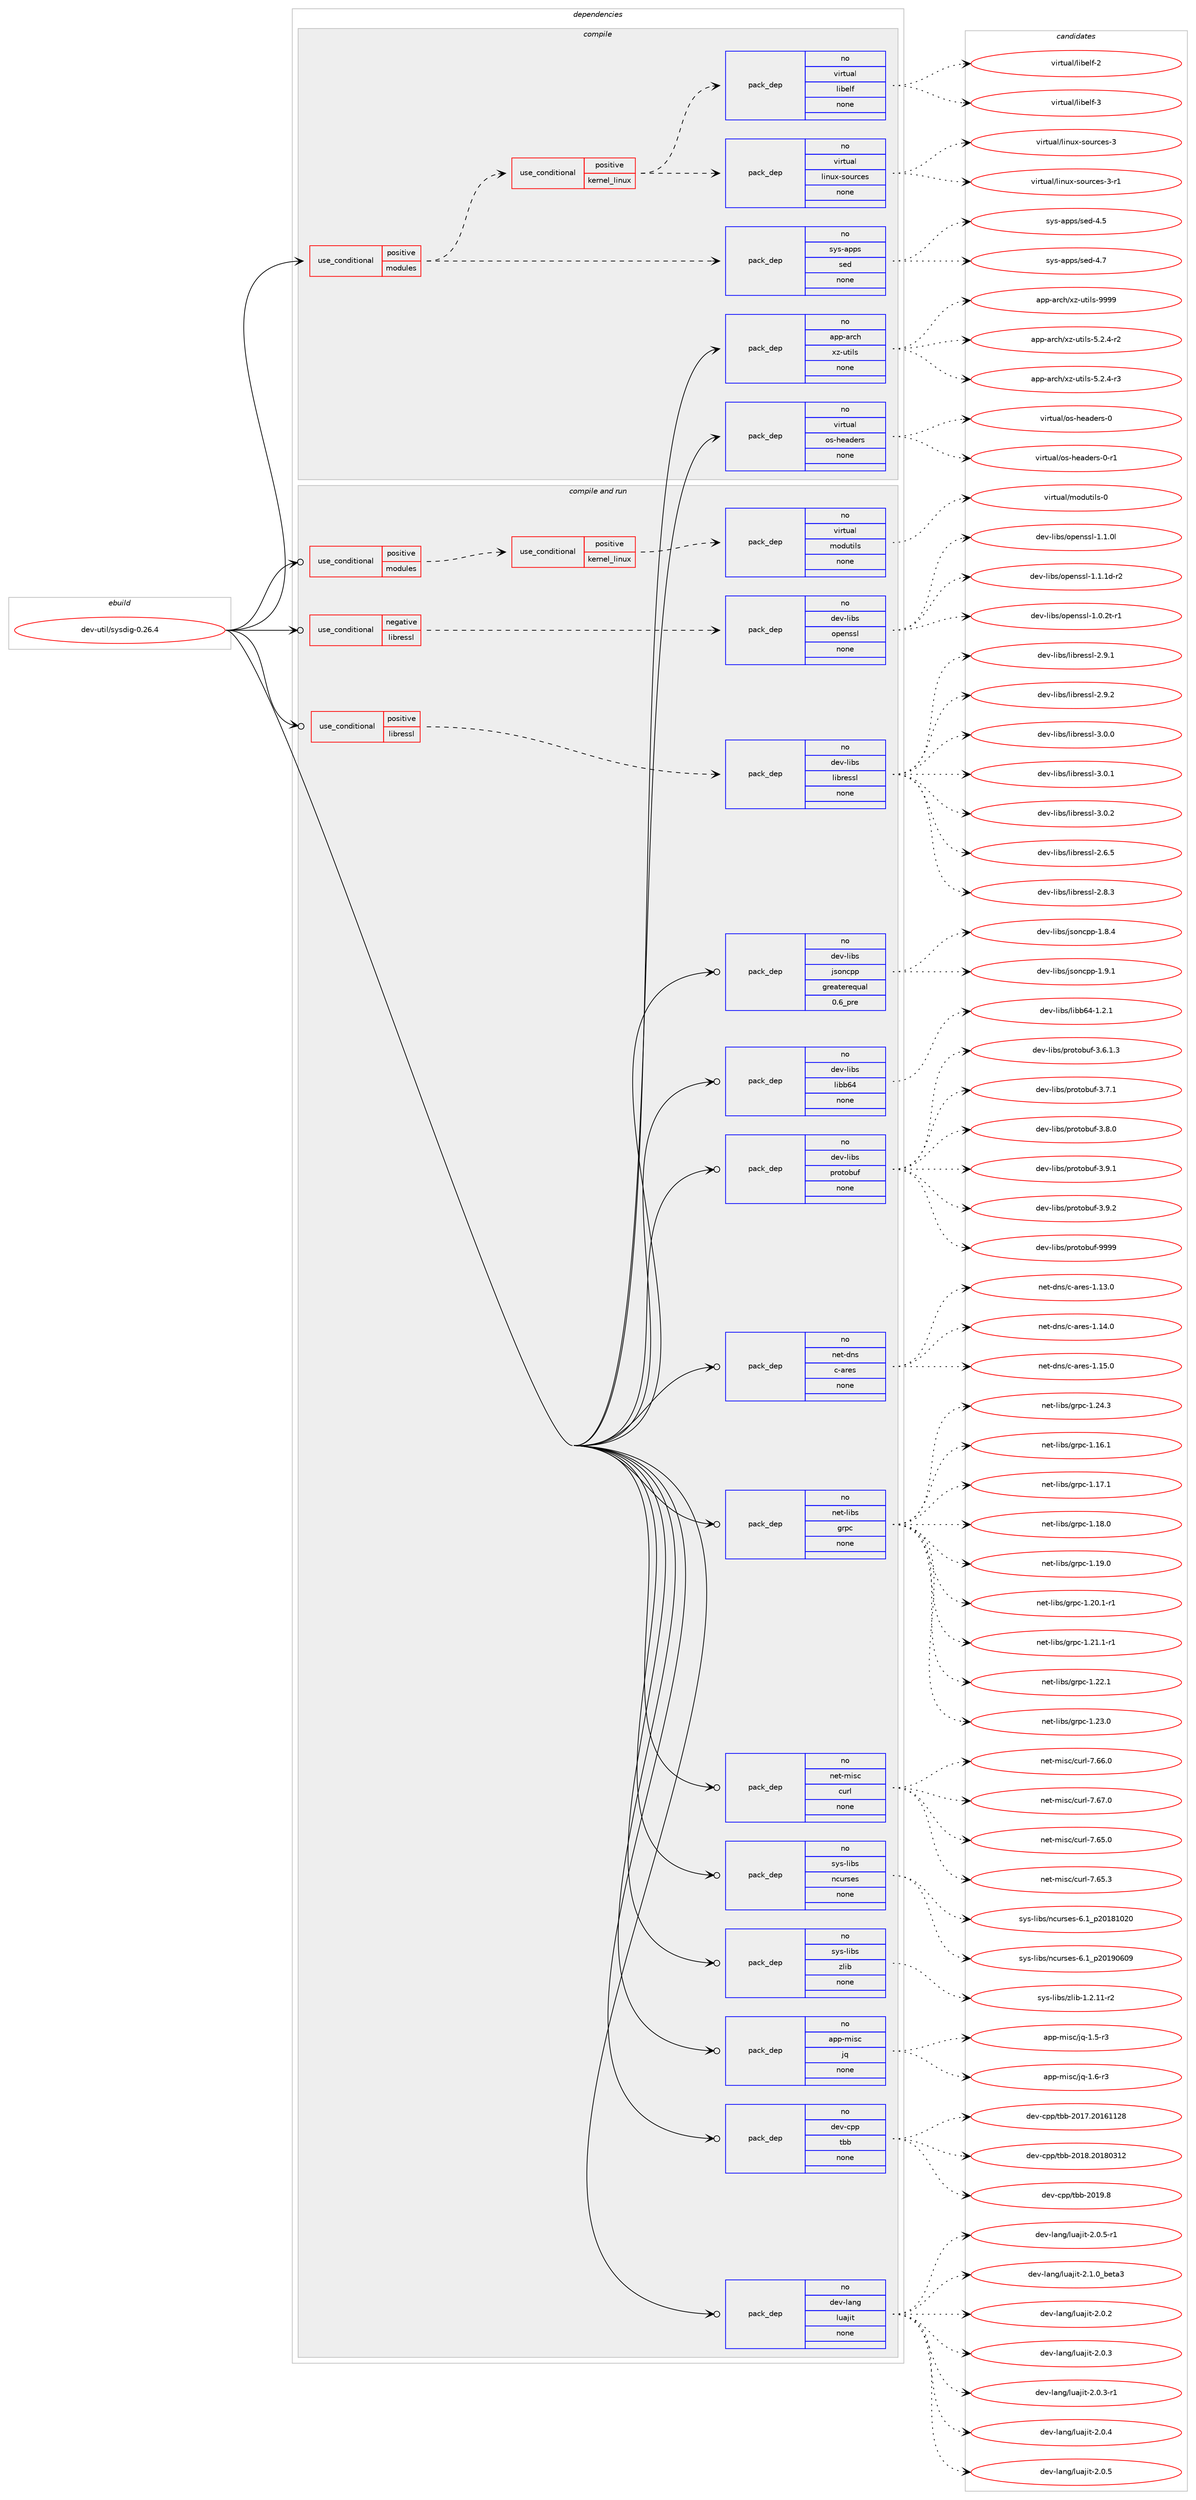 digraph prolog {

# *************
# Graph options
# *************

newrank=true;
concentrate=true;
compound=true;
graph [rankdir=LR,fontname=Helvetica,fontsize=10,ranksep=1.5];#, ranksep=2.5, nodesep=0.2];
edge  [arrowhead=vee];
node  [fontname=Helvetica,fontsize=10];

# **********
# The ebuild
# **********

subgraph cluster_leftcol {
color=gray;
rank=same;
label=<<i>ebuild</i>>;
id [label="dev-util/sysdig-0.26.4", color=red, width=4, href="../dev-util/sysdig-0.26.4.svg"];
}

# ****************
# The dependencies
# ****************

subgraph cluster_midcol {
color=gray;
label=<<i>dependencies</i>>;
subgraph cluster_compile {
fillcolor="#eeeeee";
style=filled;
label=<<i>compile</i>>;
subgraph cond183380 {
dependency732432 [label=<<TABLE BORDER="0" CELLBORDER="1" CELLSPACING="0" CELLPADDING="4"><TR><TD ROWSPAN="3" CELLPADDING="10">use_conditional</TD></TR><TR><TD>positive</TD></TR><TR><TD>modules</TD></TR></TABLE>>, shape=none, color=red];
subgraph pack536854 {
dependency732433 [label=<<TABLE BORDER="0" CELLBORDER="1" CELLSPACING="0" CELLPADDING="4" WIDTH="220"><TR><TD ROWSPAN="6" CELLPADDING="30">pack_dep</TD></TR><TR><TD WIDTH="110">no</TD></TR><TR><TD>sys-apps</TD></TR><TR><TD>sed</TD></TR><TR><TD>none</TD></TR><TR><TD></TD></TR></TABLE>>, shape=none, color=blue];
}
dependency732432:e -> dependency732433:w [weight=20,style="dashed",arrowhead="vee"];
subgraph cond183381 {
dependency732434 [label=<<TABLE BORDER="0" CELLBORDER="1" CELLSPACING="0" CELLPADDING="4"><TR><TD ROWSPAN="3" CELLPADDING="10">use_conditional</TD></TR><TR><TD>positive</TD></TR><TR><TD>kernel_linux</TD></TR></TABLE>>, shape=none, color=red];
subgraph pack536855 {
dependency732435 [label=<<TABLE BORDER="0" CELLBORDER="1" CELLSPACING="0" CELLPADDING="4" WIDTH="220"><TR><TD ROWSPAN="6" CELLPADDING="30">pack_dep</TD></TR><TR><TD WIDTH="110">no</TD></TR><TR><TD>virtual</TD></TR><TR><TD>linux-sources</TD></TR><TR><TD>none</TD></TR><TR><TD></TD></TR></TABLE>>, shape=none, color=blue];
}
dependency732434:e -> dependency732435:w [weight=20,style="dashed",arrowhead="vee"];
subgraph pack536856 {
dependency732436 [label=<<TABLE BORDER="0" CELLBORDER="1" CELLSPACING="0" CELLPADDING="4" WIDTH="220"><TR><TD ROWSPAN="6" CELLPADDING="30">pack_dep</TD></TR><TR><TD WIDTH="110">no</TD></TR><TR><TD>virtual</TD></TR><TR><TD>libelf</TD></TR><TR><TD>none</TD></TR><TR><TD></TD></TR></TABLE>>, shape=none, color=blue];
}
dependency732434:e -> dependency732436:w [weight=20,style="dashed",arrowhead="vee"];
}
dependency732432:e -> dependency732434:w [weight=20,style="dashed",arrowhead="vee"];
}
id:e -> dependency732432:w [weight=20,style="solid",arrowhead="vee"];
subgraph pack536857 {
dependency732437 [label=<<TABLE BORDER="0" CELLBORDER="1" CELLSPACING="0" CELLPADDING="4" WIDTH="220"><TR><TD ROWSPAN="6" CELLPADDING="30">pack_dep</TD></TR><TR><TD WIDTH="110">no</TD></TR><TR><TD>app-arch</TD></TR><TR><TD>xz-utils</TD></TR><TR><TD>none</TD></TR><TR><TD></TD></TR></TABLE>>, shape=none, color=blue];
}
id:e -> dependency732437:w [weight=20,style="solid",arrowhead="vee"];
subgraph pack536858 {
dependency732438 [label=<<TABLE BORDER="0" CELLBORDER="1" CELLSPACING="0" CELLPADDING="4" WIDTH="220"><TR><TD ROWSPAN="6" CELLPADDING="30">pack_dep</TD></TR><TR><TD WIDTH="110">no</TD></TR><TR><TD>virtual</TD></TR><TR><TD>os-headers</TD></TR><TR><TD>none</TD></TR><TR><TD></TD></TR></TABLE>>, shape=none, color=blue];
}
id:e -> dependency732438:w [weight=20,style="solid",arrowhead="vee"];
}
subgraph cluster_compileandrun {
fillcolor="#eeeeee";
style=filled;
label=<<i>compile and run</i>>;
subgraph cond183382 {
dependency732439 [label=<<TABLE BORDER="0" CELLBORDER="1" CELLSPACING="0" CELLPADDING="4"><TR><TD ROWSPAN="3" CELLPADDING="10">use_conditional</TD></TR><TR><TD>negative</TD></TR><TR><TD>libressl</TD></TR></TABLE>>, shape=none, color=red];
subgraph pack536859 {
dependency732440 [label=<<TABLE BORDER="0" CELLBORDER="1" CELLSPACING="0" CELLPADDING="4" WIDTH="220"><TR><TD ROWSPAN="6" CELLPADDING="30">pack_dep</TD></TR><TR><TD WIDTH="110">no</TD></TR><TR><TD>dev-libs</TD></TR><TR><TD>openssl</TD></TR><TR><TD>none</TD></TR><TR><TD></TD></TR></TABLE>>, shape=none, color=blue];
}
dependency732439:e -> dependency732440:w [weight=20,style="dashed",arrowhead="vee"];
}
id:e -> dependency732439:w [weight=20,style="solid",arrowhead="odotvee"];
subgraph cond183383 {
dependency732441 [label=<<TABLE BORDER="0" CELLBORDER="1" CELLSPACING="0" CELLPADDING="4"><TR><TD ROWSPAN="3" CELLPADDING="10">use_conditional</TD></TR><TR><TD>positive</TD></TR><TR><TD>libressl</TD></TR></TABLE>>, shape=none, color=red];
subgraph pack536860 {
dependency732442 [label=<<TABLE BORDER="0" CELLBORDER="1" CELLSPACING="0" CELLPADDING="4" WIDTH="220"><TR><TD ROWSPAN="6" CELLPADDING="30">pack_dep</TD></TR><TR><TD WIDTH="110">no</TD></TR><TR><TD>dev-libs</TD></TR><TR><TD>libressl</TD></TR><TR><TD>none</TD></TR><TR><TD></TD></TR></TABLE>>, shape=none, color=blue];
}
dependency732441:e -> dependency732442:w [weight=20,style="dashed",arrowhead="vee"];
}
id:e -> dependency732441:w [weight=20,style="solid",arrowhead="odotvee"];
subgraph cond183384 {
dependency732443 [label=<<TABLE BORDER="0" CELLBORDER="1" CELLSPACING="0" CELLPADDING="4"><TR><TD ROWSPAN="3" CELLPADDING="10">use_conditional</TD></TR><TR><TD>positive</TD></TR><TR><TD>modules</TD></TR></TABLE>>, shape=none, color=red];
subgraph cond183385 {
dependency732444 [label=<<TABLE BORDER="0" CELLBORDER="1" CELLSPACING="0" CELLPADDING="4"><TR><TD ROWSPAN="3" CELLPADDING="10">use_conditional</TD></TR><TR><TD>positive</TD></TR><TR><TD>kernel_linux</TD></TR></TABLE>>, shape=none, color=red];
subgraph pack536861 {
dependency732445 [label=<<TABLE BORDER="0" CELLBORDER="1" CELLSPACING="0" CELLPADDING="4" WIDTH="220"><TR><TD ROWSPAN="6" CELLPADDING="30">pack_dep</TD></TR><TR><TD WIDTH="110">no</TD></TR><TR><TD>virtual</TD></TR><TR><TD>modutils</TD></TR><TR><TD>none</TD></TR><TR><TD></TD></TR></TABLE>>, shape=none, color=blue];
}
dependency732444:e -> dependency732445:w [weight=20,style="dashed",arrowhead="vee"];
}
dependency732443:e -> dependency732444:w [weight=20,style="dashed",arrowhead="vee"];
}
id:e -> dependency732443:w [weight=20,style="solid",arrowhead="odotvee"];
subgraph pack536862 {
dependency732446 [label=<<TABLE BORDER="0" CELLBORDER="1" CELLSPACING="0" CELLPADDING="4" WIDTH="220"><TR><TD ROWSPAN="6" CELLPADDING="30">pack_dep</TD></TR><TR><TD WIDTH="110">no</TD></TR><TR><TD>app-misc</TD></TR><TR><TD>jq</TD></TR><TR><TD>none</TD></TR><TR><TD></TD></TR></TABLE>>, shape=none, color=blue];
}
id:e -> dependency732446:w [weight=20,style="solid",arrowhead="odotvee"];
subgraph pack536863 {
dependency732447 [label=<<TABLE BORDER="0" CELLBORDER="1" CELLSPACING="0" CELLPADDING="4" WIDTH="220"><TR><TD ROWSPAN="6" CELLPADDING="30">pack_dep</TD></TR><TR><TD WIDTH="110">no</TD></TR><TR><TD>dev-cpp</TD></TR><TR><TD>tbb</TD></TR><TR><TD>none</TD></TR><TR><TD></TD></TR></TABLE>>, shape=none, color=blue];
}
id:e -> dependency732447:w [weight=20,style="solid",arrowhead="odotvee"];
subgraph pack536864 {
dependency732448 [label=<<TABLE BORDER="0" CELLBORDER="1" CELLSPACING="0" CELLPADDING="4" WIDTH="220"><TR><TD ROWSPAN="6" CELLPADDING="30">pack_dep</TD></TR><TR><TD WIDTH="110">no</TD></TR><TR><TD>dev-lang</TD></TR><TR><TD>luajit</TD></TR><TR><TD>none</TD></TR><TR><TD></TD></TR></TABLE>>, shape=none, color=blue];
}
id:e -> dependency732448:w [weight=20,style="solid",arrowhead="odotvee"];
subgraph pack536865 {
dependency732449 [label=<<TABLE BORDER="0" CELLBORDER="1" CELLSPACING="0" CELLPADDING="4" WIDTH="220"><TR><TD ROWSPAN="6" CELLPADDING="30">pack_dep</TD></TR><TR><TD WIDTH="110">no</TD></TR><TR><TD>dev-libs</TD></TR><TR><TD>jsoncpp</TD></TR><TR><TD>greaterequal</TD></TR><TR><TD>0.6_pre</TD></TR></TABLE>>, shape=none, color=blue];
}
id:e -> dependency732449:w [weight=20,style="solid",arrowhead="odotvee"];
subgraph pack536866 {
dependency732450 [label=<<TABLE BORDER="0" CELLBORDER="1" CELLSPACING="0" CELLPADDING="4" WIDTH="220"><TR><TD ROWSPAN="6" CELLPADDING="30">pack_dep</TD></TR><TR><TD WIDTH="110">no</TD></TR><TR><TD>dev-libs</TD></TR><TR><TD>libb64</TD></TR><TR><TD>none</TD></TR><TR><TD></TD></TR></TABLE>>, shape=none, color=blue];
}
id:e -> dependency732450:w [weight=20,style="solid",arrowhead="odotvee"];
subgraph pack536867 {
dependency732451 [label=<<TABLE BORDER="0" CELLBORDER="1" CELLSPACING="0" CELLPADDING="4" WIDTH="220"><TR><TD ROWSPAN="6" CELLPADDING="30">pack_dep</TD></TR><TR><TD WIDTH="110">no</TD></TR><TR><TD>dev-libs</TD></TR><TR><TD>protobuf</TD></TR><TR><TD>none</TD></TR><TR><TD></TD></TR></TABLE>>, shape=none, color=blue];
}
id:e -> dependency732451:w [weight=20,style="solid",arrowhead="odotvee"];
subgraph pack536868 {
dependency732452 [label=<<TABLE BORDER="0" CELLBORDER="1" CELLSPACING="0" CELLPADDING="4" WIDTH="220"><TR><TD ROWSPAN="6" CELLPADDING="30">pack_dep</TD></TR><TR><TD WIDTH="110">no</TD></TR><TR><TD>net-dns</TD></TR><TR><TD>c-ares</TD></TR><TR><TD>none</TD></TR><TR><TD></TD></TR></TABLE>>, shape=none, color=blue];
}
id:e -> dependency732452:w [weight=20,style="solid",arrowhead="odotvee"];
subgraph pack536869 {
dependency732453 [label=<<TABLE BORDER="0" CELLBORDER="1" CELLSPACING="0" CELLPADDING="4" WIDTH="220"><TR><TD ROWSPAN="6" CELLPADDING="30">pack_dep</TD></TR><TR><TD WIDTH="110">no</TD></TR><TR><TD>net-libs</TD></TR><TR><TD>grpc</TD></TR><TR><TD>none</TD></TR><TR><TD></TD></TR></TABLE>>, shape=none, color=blue];
}
id:e -> dependency732453:w [weight=20,style="solid",arrowhead="odotvee"];
subgraph pack536870 {
dependency732454 [label=<<TABLE BORDER="0" CELLBORDER="1" CELLSPACING="0" CELLPADDING="4" WIDTH="220"><TR><TD ROWSPAN="6" CELLPADDING="30">pack_dep</TD></TR><TR><TD WIDTH="110">no</TD></TR><TR><TD>net-misc</TD></TR><TR><TD>curl</TD></TR><TR><TD>none</TD></TR><TR><TD></TD></TR></TABLE>>, shape=none, color=blue];
}
id:e -> dependency732454:w [weight=20,style="solid",arrowhead="odotvee"];
subgraph pack536871 {
dependency732455 [label=<<TABLE BORDER="0" CELLBORDER="1" CELLSPACING="0" CELLPADDING="4" WIDTH="220"><TR><TD ROWSPAN="6" CELLPADDING="30">pack_dep</TD></TR><TR><TD WIDTH="110">no</TD></TR><TR><TD>sys-libs</TD></TR><TR><TD>ncurses</TD></TR><TR><TD>none</TD></TR><TR><TD></TD></TR></TABLE>>, shape=none, color=blue];
}
id:e -> dependency732455:w [weight=20,style="solid",arrowhead="odotvee"];
subgraph pack536872 {
dependency732456 [label=<<TABLE BORDER="0" CELLBORDER="1" CELLSPACING="0" CELLPADDING="4" WIDTH="220"><TR><TD ROWSPAN="6" CELLPADDING="30">pack_dep</TD></TR><TR><TD WIDTH="110">no</TD></TR><TR><TD>sys-libs</TD></TR><TR><TD>zlib</TD></TR><TR><TD>none</TD></TR><TR><TD></TD></TR></TABLE>>, shape=none, color=blue];
}
id:e -> dependency732456:w [weight=20,style="solid",arrowhead="odotvee"];
}
subgraph cluster_run {
fillcolor="#eeeeee";
style=filled;
label=<<i>run</i>>;
}
}

# **************
# The candidates
# **************

subgraph cluster_choices {
rank=same;
color=gray;
label=<<i>candidates</i>>;

subgraph choice536854 {
color=black;
nodesep=1;
choice11512111545971121121154711510110045524653 [label="sys-apps/sed-4.5", color=red, width=4,href="../sys-apps/sed-4.5.svg"];
choice11512111545971121121154711510110045524655 [label="sys-apps/sed-4.7", color=red, width=4,href="../sys-apps/sed-4.7.svg"];
dependency732433:e -> choice11512111545971121121154711510110045524653:w [style=dotted,weight="100"];
dependency732433:e -> choice11512111545971121121154711510110045524655:w [style=dotted,weight="100"];
}
subgraph choice536855 {
color=black;
nodesep=1;
choice118105114116117971084710810511011712045115111117114991011154551 [label="virtual/linux-sources-3", color=red, width=4,href="../virtual/linux-sources-3.svg"];
choice1181051141161179710847108105110117120451151111171149910111545514511449 [label="virtual/linux-sources-3-r1", color=red, width=4,href="../virtual/linux-sources-3-r1.svg"];
dependency732435:e -> choice118105114116117971084710810511011712045115111117114991011154551:w [style=dotted,weight="100"];
dependency732435:e -> choice1181051141161179710847108105110117120451151111171149910111545514511449:w [style=dotted,weight="100"];
}
subgraph choice536856 {
color=black;
nodesep=1;
choice1181051141161179710847108105981011081024550 [label="virtual/libelf-2", color=red, width=4,href="../virtual/libelf-2.svg"];
choice1181051141161179710847108105981011081024551 [label="virtual/libelf-3", color=red, width=4,href="../virtual/libelf-3.svg"];
dependency732436:e -> choice1181051141161179710847108105981011081024550:w [style=dotted,weight="100"];
dependency732436:e -> choice1181051141161179710847108105981011081024551:w [style=dotted,weight="100"];
}
subgraph choice536857 {
color=black;
nodesep=1;
choice9711211245971149910447120122451171161051081154553465046524511450 [label="app-arch/xz-utils-5.2.4-r2", color=red, width=4,href="../app-arch/xz-utils-5.2.4-r2.svg"];
choice9711211245971149910447120122451171161051081154553465046524511451 [label="app-arch/xz-utils-5.2.4-r3", color=red, width=4,href="../app-arch/xz-utils-5.2.4-r3.svg"];
choice9711211245971149910447120122451171161051081154557575757 [label="app-arch/xz-utils-9999", color=red, width=4,href="../app-arch/xz-utils-9999.svg"];
dependency732437:e -> choice9711211245971149910447120122451171161051081154553465046524511450:w [style=dotted,weight="100"];
dependency732437:e -> choice9711211245971149910447120122451171161051081154553465046524511451:w [style=dotted,weight="100"];
dependency732437:e -> choice9711211245971149910447120122451171161051081154557575757:w [style=dotted,weight="100"];
}
subgraph choice536858 {
color=black;
nodesep=1;
choice118105114116117971084711111545104101971001011141154548 [label="virtual/os-headers-0", color=red, width=4,href="../virtual/os-headers-0.svg"];
choice1181051141161179710847111115451041019710010111411545484511449 [label="virtual/os-headers-0-r1", color=red, width=4,href="../virtual/os-headers-0-r1.svg"];
dependency732438:e -> choice118105114116117971084711111545104101971001011141154548:w [style=dotted,weight="100"];
dependency732438:e -> choice1181051141161179710847111115451041019710010111411545484511449:w [style=dotted,weight="100"];
}
subgraph choice536859 {
color=black;
nodesep=1;
choice1001011184510810598115471111121011101151151084549464846501164511449 [label="dev-libs/openssl-1.0.2t-r1", color=red, width=4,href="../dev-libs/openssl-1.0.2t-r1.svg"];
choice100101118451081059811547111112101110115115108454946494648108 [label="dev-libs/openssl-1.1.0l", color=red, width=4,href="../dev-libs/openssl-1.1.0l.svg"];
choice1001011184510810598115471111121011101151151084549464946491004511450 [label="dev-libs/openssl-1.1.1d-r2", color=red, width=4,href="../dev-libs/openssl-1.1.1d-r2.svg"];
dependency732440:e -> choice1001011184510810598115471111121011101151151084549464846501164511449:w [style=dotted,weight="100"];
dependency732440:e -> choice100101118451081059811547111112101110115115108454946494648108:w [style=dotted,weight="100"];
dependency732440:e -> choice1001011184510810598115471111121011101151151084549464946491004511450:w [style=dotted,weight="100"];
}
subgraph choice536860 {
color=black;
nodesep=1;
choice10010111845108105981154710810598114101115115108455046544653 [label="dev-libs/libressl-2.6.5", color=red, width=4,href="../dev-libs/libressl-2.6.5.svg"];
choice10010111845108105981154710810598114101115115108455046564651 [label="dev-libs/libressl-2.8.3", color=red, width=4,href="../dev-libs/libressl-2.8.3.svg"];
choice10010111845108105981154710810598114101115115108455046574649 [label="dev-libs/libressl-2.9.1", color=red, width=4,href="../dev-libs/libressl-2.9.1.svg"];
choice10010111845108105981154710810598114101115115108455046574650 [label="dev-libs/libressl-2.9.2", color=red, width=4,href="../dev-libs/libressl-2.9.2.svg"];
choice10010111845108105981154710810598114101115115108455146484648 [label="dev-libs/libressl-3.0.0", color=red, width=4,href="../dev-libs/libressl-3.0.0.svg"];
choice10010111845108105981154710810598114101115115108455146484649 [label="dev-libs/libressl-3.0.1", color=red, width=4,href="../dev-libs/libressl-3.0.1.svg"];
choice10010111845108105981154710810598114101115115108455146484650 [label="dev-libs/libressl-3.0.2", color=red, width=4,href="../dev-libs/libressl-3.0.2.svg"];
dependency732442:e -> choice10010111845108105981154710810598114101115115108455046544653:w [style=dotted,weight="100"];
dependency732442:e -> choice10010111845108105981154710810598114101115115108455046564651:w [style=dotted,weight="100"];
dependency732442:e -> choice10010111845108105981154710810598114101115115108455046574649:w [style=dotted,weight="100"];
dependency732442:e -> choice10010111845108105981154710810598114101115115108455046574650:w [style=dotted,weight="100"];
dependency732442:e -> choice10010111845108105981154710810598114101115115108455146484648:w [style=dotted,weight="100"];
dependency732442:e -> choice10010111845108105981154710810598114101115115108455146484649:w [style=dotted,weight="100"];
dependency732442:e -> choice10010111845108105981154710810598114101115115108455146484650:w [style=dotted,weight="100"];
}
subgraph choice536861 {
color=black;
nodesep=1;
choice11810511411611797108471091111001171161051081154548 [label="virtual/modutils-0", color=red, width=4,href="../virtual/modutils-0.svg"];
dependency732445:e -> choice11810511411611797108471091111001171161051081154548:w [style=dotted,weight="100"];
}
subgraph choice536862 {
color=black;
nodesep=1;
choice97112112451091051159947106113454946534511451 [label="app-misc/jq-1.5-r3", color=red, width=4,href="../app-misc/jq-1.5-r3.svg"];
choice97112112451091051159947106113454946544511451 [label="app-misc/jq-1.6-r3", color=red, width=4,href="../app-misc/jq-1.6-r3.svg"];
dependency732446:e -> choice97112112451091051159947106113454946534511451:w [style=dotted,weight="100"];
dependency732446:e -> choice97112112451091051159947106113454946544511451:w [style=dotted,weight="100"];
}
subgraph choice536863 {
color=black;
nodesep=1;
choice10010111845991121124711698984550484955465048495449495056 [label="dev-cpp/tbb-2017.20161128", color=red, width=4,href="../dev-cpp/tbb-2017.20161128.svg"];
choice10010111845991121124711698984550484956465048495648514950 [label="dev-cpp/tbb-2018.20180312", color=red, width=4,href="../dev-cpp/tbb-2018.20180312.svg"];
choice100101118459911211247116989845504849574656 [label="dev-cpp/tbb-2019.8", color=red, width=4,href="../dev-cpp/tbb-2019.8.svg"];
dependency732447:e -> choice10010111845991121124711698984550484955465048495449495056:w [style=dotted,weight="100"];
dependency732447:e -> choice10010111845991121124711698984550484956465048495648514950:w [style=dotted,weight="100"];
dependency732447:e -> choice100101118459911211247116989845504849574656:w [style=dotted,weight="100"];
}
subgraph choice536864 {
color=black;
nodesep=1;
choice10010111845108971101034710811797106105116455046484650 [label="dev-lang/luajit-2.0.2", color=red, width=4,href="../dev-lang/luajit-2.0.2.svg"];
choice10010111845108971101034710811797106105116455046484651 [label="dev-lang/luajit-2.0.3", color=red, width=4,href="../dev-lang/luajit-2.0.3.svg"];
choice100101118451089711010347108117971061051164550464846514511449 [label="dev-lang/luajit-2.0.3-r1", color=red, width=4,href="../dev-lang/luajit-2.0.3-r1.svg"];
choice10010111845108971101034710811797106105116455046484652 [label="dev-lang/luajit-2.0.4", color=red, width=4,href="../dev-lang/luajit-2.0.4.svg"];
choice10010111845108971101034710811797106105116455046484653 [label="dev-lang/luajit-2.0.5", color=red, width=4,href="../dev-lang/luajit-2.0.5.svg"];
choice100101118451089711010347108117971061051164550464846534511449 [label="dev-lang/luajit-2.0.5-r1", color=red, width=4,href="../dev-lang/luajit-2.0.5-r1.svg"];
choice1001011184510897110103471081179710610511645504649464895981011169751 [label="dev-lang/luajit-2.1.0_beta3", color=red, width=4,href="../dev-lang/luajit-2.1.0_beta3.svg"];
dependency732448:e -> choice10010111845108971101034710811797106105116455046484650:w [style=dotted,weight="100"];
dependency732448:e -> choice10010111845108971101034710811797106105116455046484651:w [style=dotted,weight="100"];
dependency732448:e -> choice100101118451089711010347108117971061051164550464846514511449:w [style=dotted,weight="100"];
dependency732448:e -> choice10010111845108971101034710811797106105116455046484652:w [style=dotted,weight="100"];
dependency732448:e -> choice10010111845108971101034710811797106105116455046484653:w [style=dotted,weight="100"];
dependency732448:e -> choice100101118451089711010347108117971061051164550464846534511449:w [style=dotted,weight="100"];
dependency732448:e -> choice1001011184510897110103471081179710610511645504649464895981011169751:w [style=dotted,weight="100"];
}
subgraph choice536865 {
color=black;
nodesep=1;
choice10010111845108105981154710611511111099112112454946564652 [label="dev-libs/jsoncpp-1.8.4", color=red, width=4,href="../dev-libs/jsoncpp-1.8.4.svg"];
choice10010111845108105981154710611511111099112112454946574649 [label="dev-libs/jsoncpp-1.9.1", color=red, width=4,href="../dev-libs/jsoncpp-1.9.1.svg"];
dependency732449:e -> choice10010111845108105981154710611511111099112112454946564652:w [style=dotted,weight="100"];
dependency732449:e -> choice10010111845108105981154710611511111099112112454946574649:w [style=dotted,weight="100"];
}
subgraph choice536866 {
color=black;
nodesep=1;
choice10010111845108105981154710810598985452454946504649 [label="dev-libs/libb64-1.2.1", color=red, width=4,href="../dev-libs/libb64-1.2.1.svg"];
dependency732450:e -> choice10010111845108105981154710810598985452454946504649:w [style=dotted,weight="100"];
}
subgraph choice536867 {
color=black;
nodesep=1;
choice100101118451081059811547112114111116111981171024551465446494651 [label="dev-libs/protobuf-3.6.1.3", color=red, width=4,href="../dev-libs/protobuf-3.6.1.3.svg"];
choice10010111845108105981154711211411111611198117102455146554649 [label="dev-libs/protobuf-3.7.1", color=red, width=4,href="../dev-libs/protobuf-3.7.1.svg"];
choice10010111845108105981154711211411111611198117102455146564648 [label="dev-libs/protobuf-3.8.0", color=red, width=4,href="../dev-libs/protobuf-3.8.0.svg"];
choice10010111845108105981154711211411111611198117102455146574649 [label="dev-libs/protobuf-3.9.1", color=red, width=4,href="../dev-libs/protobuf-3.9.1.svg"];
choice10010111845108105981154711211411111611198117102455146574650 [label="dev-libs/protobuf-3.9.2", color=red, width=4,href="../dev-libs/protobuf-3.9.2.svg"];
choice100101118451081059811547112114111116111981171024557575757 [label="dev-libs/protobuf-9999", color=red, width=4,href="../dev-libs/protobuf-9999.svg"];
dependency732451:e -> choice100101118451081059811547112114111116111981171024551465446494651:w [style=dotted,weight="100"];
dependency732451:e -> choice10010111845108105981154711211411111611198117102455146554649:w [style=dotted,weight="100"];
dependency732451:e -> choice10010111845108105981154711211411111611198117102455146564648:w [style=dotted,weight="100"];
dependency732451:e -> choice10010111845108105981154711211411111611198117102455146574649:w [style=dotted,weight="100"];
dependency732451:e -> choice10010111845108105981154711211411111611198117102455146574650:w [style=dotted,weight="100"];
dependency732451:e -> choice100101118451081059811547112114111116111981171024557575757:w [style=dotted,weight="100"];
}
subgraph choice536868 {
color=black;
nodesep=1;
choice110101116451001101154799459711410111545494649514648 [label="net-dns/c-ares-1.13.0", color=red, width=4,href="../net-dns/c-ares-1.13.0.svg"];
choice110101116451001101154799459711410111545494649524648 [label="net-dns/c-ares-1.14.0", color=red, width=4,href="../net-dns/c-ares-1.14.0.svg"];
choice110101116451001101154799459711410111545494649534648 [label="net-dns/c-ares-1.15.0", color=red, width=4,href="../net-dns/c-ares-1.15.0.svg"];
dependency732452:e -> choice110101116451001101154799459711410111545494649514648:w [style=dotted,weight="100"];
dependency732452:e -> choice110101116451001101154799459711410111545494649524648:w [style=dotted,weight="100"];
dependency732452:e -> choice110101116451001101154799459711410111545494649534648:w [style=dotted,weight="100"];
}
subgraph choice536869 {
color=black;
nodesep=1;
choice1101011164510810598115471031141129945494649544649 [label="net-libs/grpc-1.16.1", color=red, width=4,href="../net-libs/grpc-1.16.1.svg"];
choice1101011164510810598115471031141129945494649554649 [label="net-libs/grpc-1.17.1", color=red, width=4,href="../net-libs/grpc-1.17.1.svg"];
choice1101011164510810598115471031141129945494649564648 [label="net-libs/grpc-1.18.0", color=red, width=4,href="../net-libs/grpc-1.18.0.svg"];
choice1101011164510810598115471031141129945494649574648 [label="net-libs/grpc-1.19.0", color=red, width=4,href="../net-libs/grpc-1.19.0.svg"];
choice11010111645108105981154710311411299454946504846494511449 [label="net-libs/grpc-1.20.1-r1", color=red, width=4,href="../net-libs/grpc-1.20.1-r1.svg"];
choice11010111645108105981154710311411299454946504946494511449 [label="net-libs/grpc-1.21.1-r1", color=red, width=4,href="../net-libs/grpc-1.21.1-r1.svg"];
choice1101011164510810598115471031141129945494650504649 [label="net-libs/grpc-1.22.1", color=red, width=4,href="../net-libs/grpc-1.22.1.svg"];
choice1101011164510810598115471031141129945494650514648 [label="net-libs/grpc-1.23.0", color=red, width=4,href="../net-libs/grpc-1.23.0.svg"];
choice1101011164510810598115471031141129945494650524651 [label="net-libs/grpc-1.24.3", color=red, width=4,href="../net-libs/grpc-1.24.3.svg"];
dependency732453:e -> choice1101011164510810598115471031141129945494649544649:w [style=dotted,weight="100"];
dependency732453:e -> choice1101011164510810598115471031141129945494649554649:w [style=dotted,weight="100"];
dependency732453:e -> choice1101011164510810598115471031141129945494649564648:w [style=dotted,weight="100"];
dependency732453:e -> choice1101011164510810598115471031141129945494649574648:w [style=dotted,weight="100"];
dependency732453:e -> choice11010111645108105981154710311411299454946504846494511449:w [style=dotted,weight="100"];
dependency732453:e -> choice11010111645108105981154710311411299454946504946494511449:w [style=dotted,weight="100"];
dependency732453:e -> choice1101011164510810598115471031141129945494650504649:w [style=dotted,weight="100"];
dependency732453:e -> choice1101011164510810598115471031141129945494650514648:w [style=dotted,weight="100"];
dependency732453:e -> choice1101011164510810598115471031141129945494650524651:w [style=dotted,weight="100"];
}
subgraph choice536870 {
color=black;
nodesep=1;
choice1101011164510910511599479911711410845554654534648 [label="net-misc/curl-7.65.0", color=red, width=4,href="../net-misc/curl-7.65.0.svg"];
choice1101011164510910511599479911711410845554654534651 [label="net-misc/curl-7.65.3", color=red, width=4,href="../net-misc/curl-7.65.3.svg"];
choice1101011164510910511599479911711410845554654544648 [label="net-misc/curl-7.66.0", color=red, width=4,href="../net-misc/curl-7.66.0.svg"];
choice1101011164510910511599479911711410845554654554648 [label="net-misc/curl-7.67.0", color=red, width=4,href="../net-misc/curl-7.67.0.svg"];
dependency732454:e -> choice1101011164510910511599479911711410845554654534648:w [style=dotted,weight="100"];
dependency732454:e -> choice1101011164510910511599479911711410845554654534651:w [style=dotted,weight="100"];
dependency732454:e -> choice1101011164510910511599479911711410845554654544648:w [style=dotted,weight="100"];
dependency732454:e -> choice1101011164510910511599479911711410845554654554648:w [style=dotted,weight="100"];
}
subgraph choice536871 {
color=black;
nodesep=1;
choice1151211154510810598115471109911711411510111545544649951125048495649485048 [label="sys-libs/ncurses-6.1_p20181020", color=red, width=4,href="../sys-libs/ncurses-6.1_p20181020.svg"];
choice1151211154510810598115471109911711411510111545544649951125048495748544857 [label="sys-libs/ncurses-6.1_p20190609", color=red, width=4,href="../sys-libs/ncurses-6.1_p20190609.svg"];
dependency732455:e -> choice1151211154510810598115471109911711411510111545544649951125048495649485048:w [style=dotted,weight="100"];
dependency732455:e -> choice1151211154510810598115471109911711411510111545544649951125048495748544857:w [style=dotted,weight="100"];
}
subgraph choice536872 {
color=black;
nodesep=1;
choice11512111545108105981154712210810598454946504649494511450 [label="sys-libs/zlib-1.2.11-r2", color=red, width=4,href="../sys-libs/zlib-1.2.11-r2.svg"];
dependency732456:e -> choice11512111545108105981154712210810598454946504649494511450:w [style=dotted,weight="100"];
}
}

}
